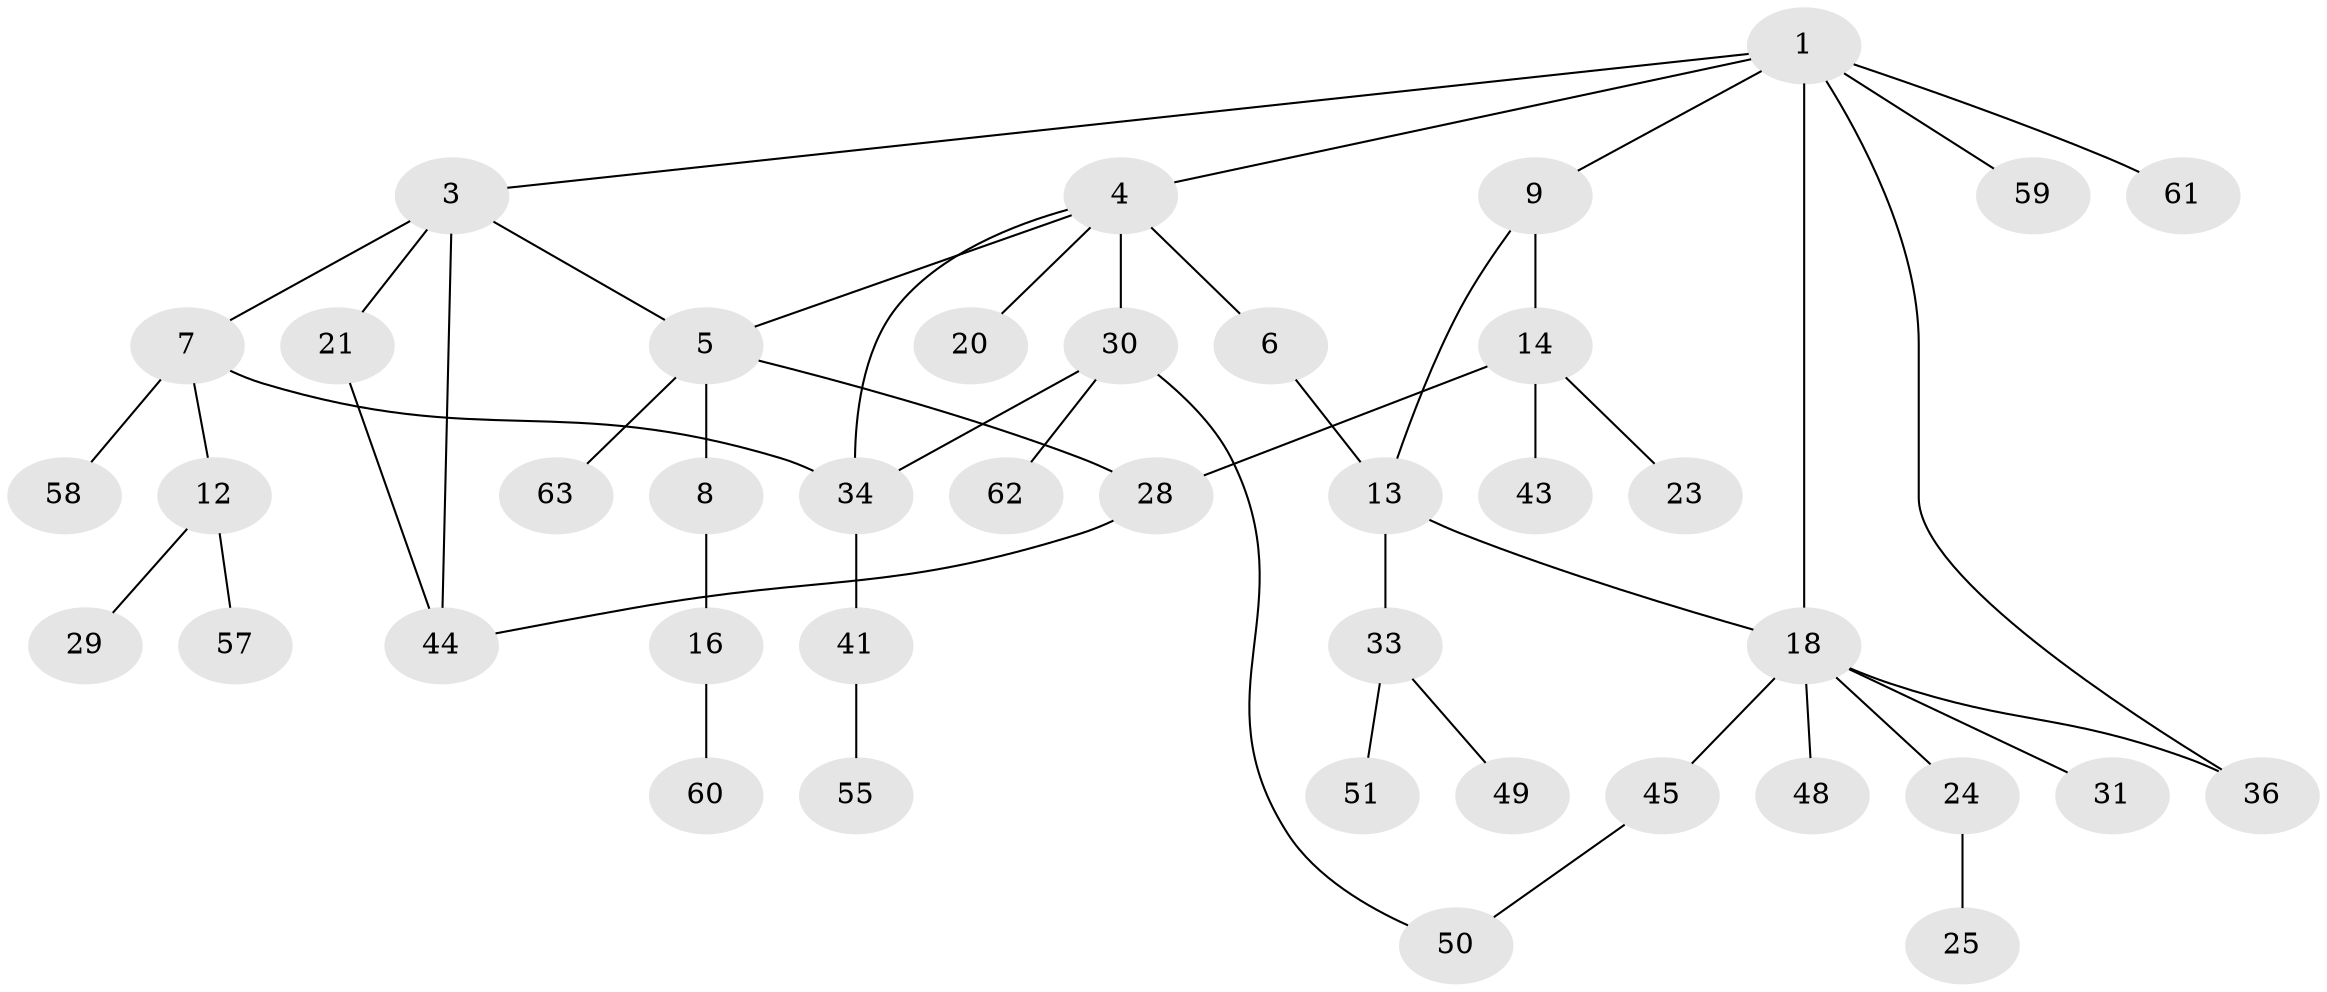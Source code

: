 // Generated by graph-tools (version 1.1) at 2025/51/02/27/25 19:51:40]
// undirected, 41 vertices, 50 edges
graph export_dot {
graph [start="1"]
  node [color=gray90,style=filled];
  1 [super="+2"];
  3 [super="+32"];
  4 [super="+11"];
  5 [super="+56"];
  6 [super="+10"];
  7 [super="+17"];
  8 [super="+52"];
  9 [super="+42"];
  12 [super="+15"];
  13 [super="+22"];
  14 [super="+19"];
  16 [super="+46"];
  18 [super="+27"];
  20 [super="+26"];
  21 [super="+53"];
  23 [super="+37"];
  24;
  25 [super="+38"];
  28 [super="+39"];
  29 [super="+64"];
  30 [super="+40"];
  31;
  33 [super="+47"];
  34 [super="+35"];
  36 [super="+54"];
  41;
  43;
  44;
  45;
  48;
  49;
  50;
  51;
  55;
  57;
  58;
  59;
  60;
  61;
  62;
  63;
  1 -- 3;
  1 -- 4;
  1 -- 59;
  1 -- 18;
  1 -- 36;
  1 -- 9;
  1 -- 61;
  3 -- 7;
  3 -- 21;
  3 -- 44;
  3 -- 5;
  4 -- 5;
  4 -- 6 [weight=2];
  4 -- 20;
  4 -- 34;
  4 -- 30;
  5 -- 8;
  5 -- 28;
  5 -- 63;
  6 -- 13;
  7 -- 12;
  7 -- 34;
  7 -- 58;
  8 -- 16;
  9 -- 14;
  9 -- 13;
  12 -- 29;
  12 -- 57;
  13 -- 33;
  13 -- 18;
  14 -- 23;
  14 -- 43;
  14 -- 28;
  16 -- 60;
  18 -- 24;
  18 -- 31;
  18 -- 36;
  18 -- 48;
  18 -- 45;
  21 -- 44;
  24 -- 25;
  28 -- 44;
  30 -- 34;
  30 -- 50;
  30 -- 62;
  33 -- 49;
  33 -- 51;
  34 -- 41;
  41 -- 55;
  45 -- 50;
}
